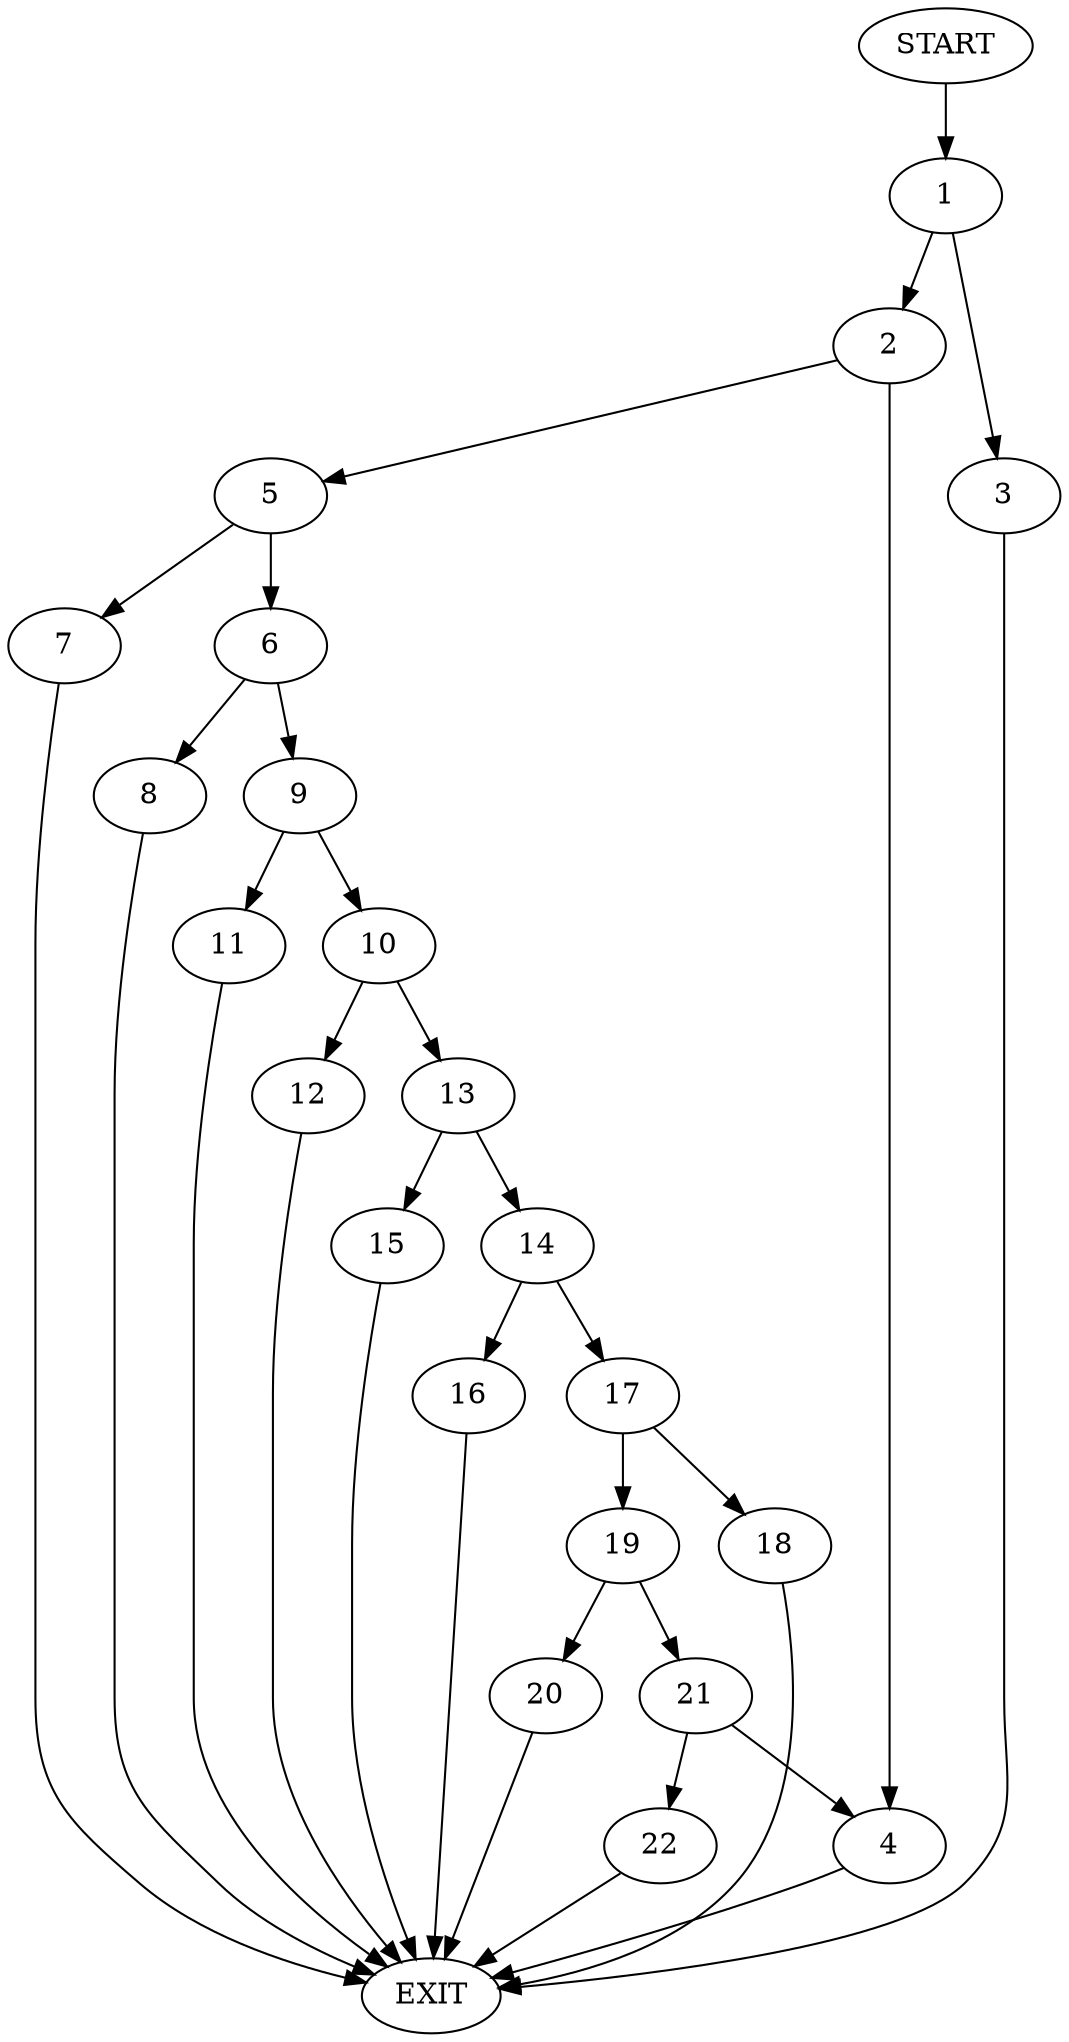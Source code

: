 digraph {
0 [label="START"]
23 [label="EXIT"]
0 -> 1
1 -> 2
1 -> 3
3 -> 23
2 -> 4
2 -> 5
4 -> 23
5 -> 6
5 -> 7
6 -> 8
6 -> 9
7 -> 23
9 -> 10
9 -> 11
8 -> 23
10 -> 12
10 -> 13
11 -> 23
12 -> 23
13 -> 14
13 -> 15
14 -> 16
14 -> 17
15 -> 23
17 -> 18
17 -> 19
16 -> 23
19 -> 20
19 -> 21
18 -> 23
21 -> 4
21 -> 22
20 -> 23
22 -> 23
}
